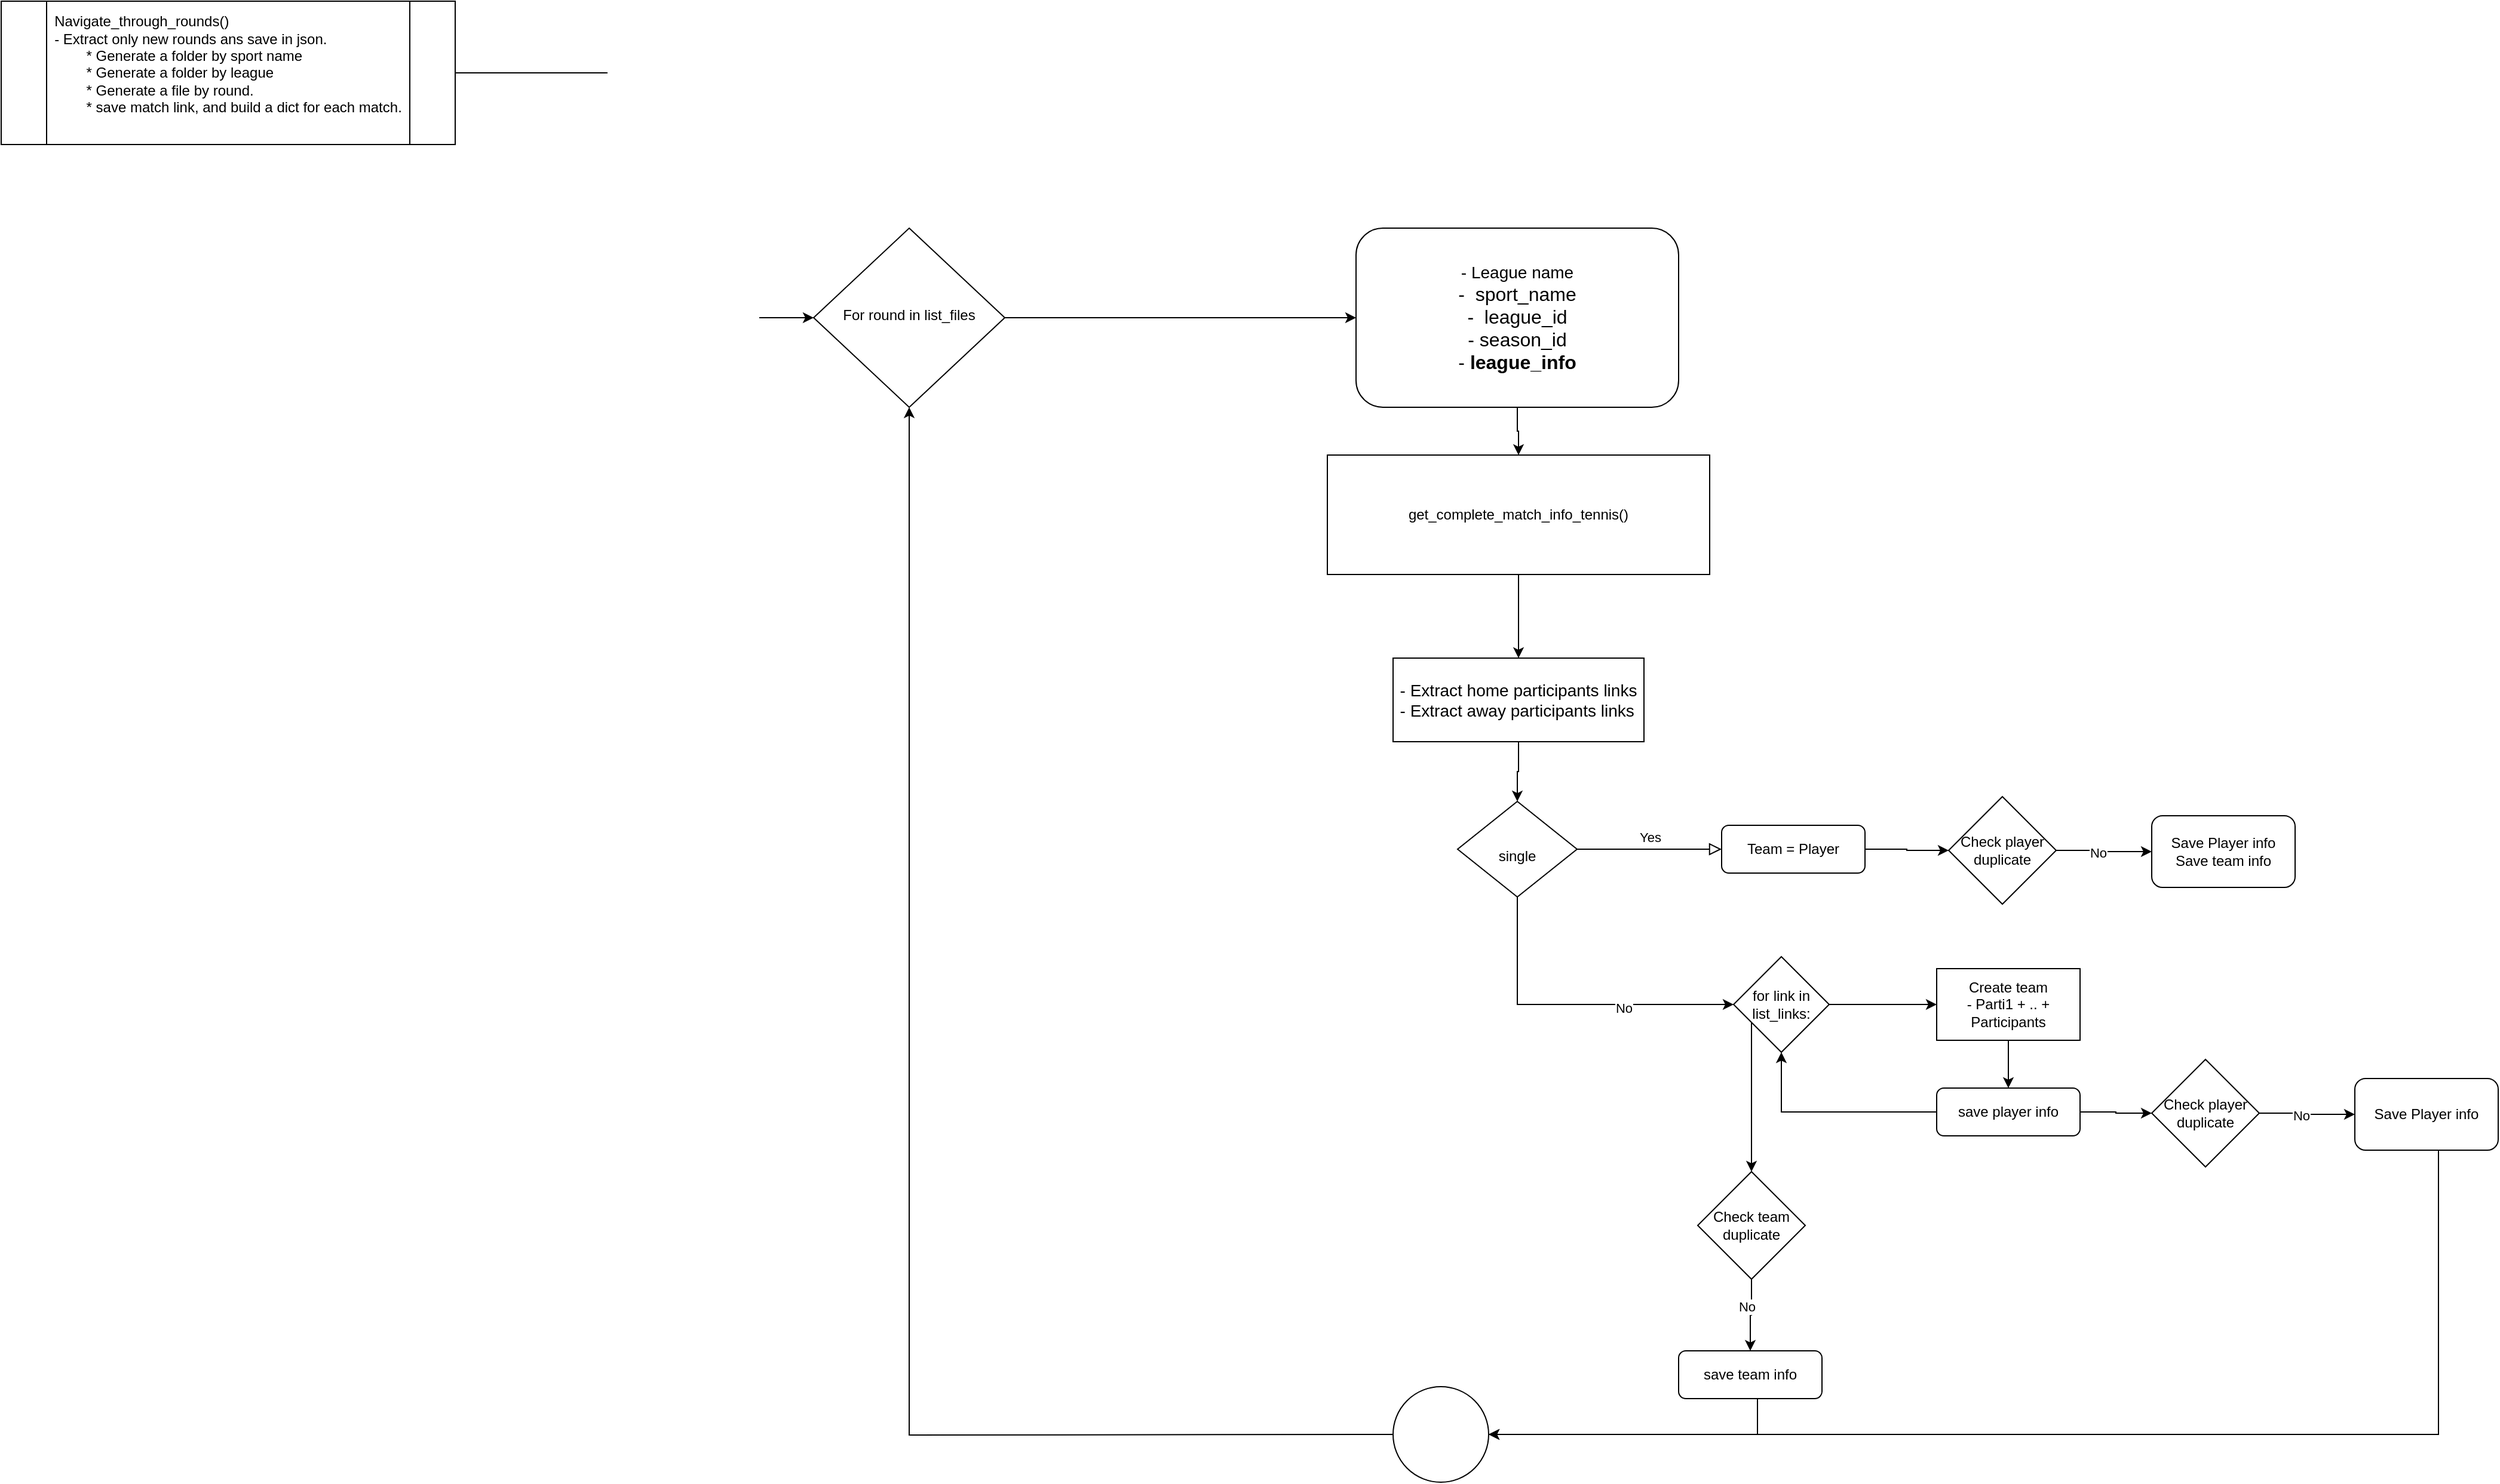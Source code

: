 <mxfile version="22.1.21" type="github">
  <diagram id="C5RBs43oDa-KdzZeNtuy" name="Page-1">
    <mxGraphModel dx="1723" dy="629" grid="1" gridSize="10" guides="1" tooltips="1" connect="1" arrows="1" fold="1" page="1" pageScale="1" pageWidth="6000" pageHeight="6000" math="0" shadow="0">
      <root>
        <mxCell id="WIyWlLk6GJQsqaUBKTNV-0" />
        <mxCell id="WIyWlLk6GJQsqaUBKTNV-1" parent="WIyWlLk6GJQsqaUBKTNV-0" />
        <mxCell id="WIyWlLk6GJQsqaUBKTNV-5" value="Yes" style="edgeStyle=orthogonalEdgeStyle;rounded=0;html=1;jettySize=auto;orthogonalLoop=1;fontSize=11;endArrow=block;endFill=0;endSize=8;strokeWidth=1;shadow=0;labelBackgroundColor=none;" parent="WIyWlLk6GJQsqaUBKTNV-1" source="WIyWlLk6GJQsqaUBKTNV-6" target="WIyWlLk6GJQsqaUBKTNV-7" edge="1">
          <mxGeometry y="10" relative="1" as="geometry">
            <mxPoint as="offset" />
          </mxGeometry>
        </mxCell>
        <mxCell id="bFSY4V7O1fo0n5eEkZ-_-23" style="edgeStyle=orthogonalEdgeStyle;rounded=0;orthogonalLoop=1;jettySize=auto;html=1;entryX=0;entryY=0.5;entryDx=0;entryDy=0;" edge="1" parent="WIyWlLk6GJQsqaUBKTNV-1" source="WIyWlLk6GJQsqaUBKTNV-6" target="bFSY4V7O1fo0n5eEkZ-_-20">
          <mxGeometry relative="1" as="geometry">
            <Array as="points">
              <mxPoint x="1349" y="1100" />
            </Array>
          </mxGeometry>
        </mxCell>
        <mxCell id="bFSY4V7O1fo0n5eEkZ-_-24" value="No" style="edgeLabel;html=1;align=center;verticalAlign=middle;resizable=0;points=[];" vertex="1" connectable="0" parent="bFSY4V7O1fo0n5eEkZ-_-23">
          <mxGeometry x="0.317" y="-3" relative="1" as="geometry">
            <mxPoint as="offset" />
          </mxGeometry>
        </mxCell>
        <mxCell id="WIyWlLk6GJQsqaUBKTNV-6" value="&lt;br&gt;&lt;div&gt;single&lt;/div&gt;" style="rhombus;whiteSpace=wrap;html=1;shadow=0;fontFamily=Helvetica;fontSize=12;align=center;strokeWidth=1;spacing=6;spacingTop=-4;" parent="WIyWlLk6GJQsqaUBKTNV-1" vertex="1">
          <mxGeometry x="1299" y="930" width="100" height="80" as="geometry" />
        </mxCell>
        <mxCell id="bFSY4V7O1fo0n5eEkZ-_-42" value="" style="edgeStyle=orthogonalEdgeStyle;rounded=0;orthogonalLoop=1;jettySize=auto;html=1;" edge="1" parent="WIyWlLk6GJQsqaUBKTNV-1" source="WIyWlLk6GJQsqaUBKTNV-7" target="bFSY4V7O1fo0n5eEkZ-_-41">
          <mxGeometry relative="1" as="geometry" />
        </mxCell>
        <mxCell id="WIyWlLk6GJQsqaUBKTNV-7" value="Team = Player" style="rounded=1;whiteSpace=wrap;html=1;fontSize=12;glass=0;strokeWidth=1;shadow=0;" parent="WIyWlLk6GJQsqaUBKTNV-1" vertex="1">
          <mxGeometry x="1520" y="950" width="120" height="40" as="geometry" />
        </mxCell>
        <mxCell id="bFSY4V7O1fo0n5eEkZ-_-27" style="edgeStyle=orthogonalEdgeStyle;rounded=0;orthogonalLoop=1;jettySize=auto;html=1;entryX=0.5;entryY=1;entryDx=0;entryDy=0;" edge="1" parent="WIyWlLk6GJQsqaUBKTNV-1" source="WIyWlLk6GJQsqaUBKTNV-12" target="bFSY4V7O1fo0n5eEkZ-_-20">
          <mxGeometry relative="1" as="geometry" />
        </mxCell>
        <mxCell id="bFSY4V7O1fo0n5eEkZ-_-34" value="" style="edgeStyle=orthogonalEdgeStyle;rounded=0;orthogonalLoop=1;jettySize=auto;html=1;" edge="1" parent="WIyWlLk6GJQsqaUBKTNV-1" source="WIyWlLk6GJQsqaUBKTNV-12" target="bFSY4V7O1fo0n5eEkZ-_-31">
          <mxGeometry relative="1" as="geometry" />
        </mxCell>
        <mxCell id="WIyWlLk6GJQsqaUBKTNV-12" value="save player info" style="rounded=1;whiteSpace=wrap;html=1;fontSize=12;glass=0;strokeWidth=1;shadow=0;" parent="WIyWlLk6GJQsqaUBKTNV-1" vertex="1">
          <mxGeometry x="1700" y="1170" width="120" height="40" as="geometry" />
        </mxCell>
        <mxCell id="bFSY4V7O1fo0n5eEkZ-_-8" style="edgeStyle=orthogonalEdgeStyle;rounded=0;orthogonalLoop=1;jettySize=auto;html=1;entryX=0;entryY=0.5;entryDx=0;entryDy=0;" edge="1" parent="WIyWlLk6GJQsqaUBKTNV-1" source="bFSY4V7O1fo0n5eEkZ-_-2" target="bFSY4V7O1fo0n5eEkZ-_-7">
          <mxGeometry relative="1" as="geometry" />
        </mxCell>
        <mxCell id="bFSY4V7O1fo0n5eEkZ-_-2" value="&lt;div align=&quot;left&quot;&gt;Navigate_through_rounds()&lt;/div&gt;&lt;div align=&quot;left&quot;&gt;- Extract only new rounds ans save in json.&lt;/div&gt;&lt;div align=&quot;left&quot;&gt;&lt;span style=&quot;white-space: pre;&quot;&gt;&#x9;&lt;/span&gt;* Generate a folder by sport name&lt;br&gt;&lt;/div&gt;&lt;div align=&quot;left&quot;&gt;&lt;span style=&quot;white-space: pre;&quot;&gt;&#x9;&lt;/span&gt;* Generate a folder by league&lt;/div&gt;&lt;div align=&quot;left&quot;&gt;&lt;span style=&quot;white-space: pre;&quot;&gt;&#x9;&lt;/span&gt;* Generate a file by round.&lt;br&gt;&lt;/div&gt;&lt;div align=&quot;left&quot;&gt;&lt;span style=&quot;white-space: pre;&quot;&gt;&#x9;&lt;/span&gt;* save match link, and build a dict for each match.&lt;br&gt;&lt;/div&gt;&lt;div&gt;&lt;br&gt;&lt;/div&gt;" style="shape=process;whiteSpace=wrap;html=1;backgroundOutline=1;" vertex="1" parent="WIyWlLk6GJQsqaUBKTNV-1">
          <mxGeometry x="80" y="260" width="380" height="120" as="geometry" />
        </mxCell>
        <mxCell id="bFSY4V7O1fo0n5eEkZ-_-16" style="edgeStyle=orthogonalEdgeStyle;rounded=0;orthogonalLoop=1;jettySize=auto;html=1;exitX=0.5;exitY=1;exitDx=0;exitDy=0;" edge="1" parent="WIyWlLk6GJQsqaUBKTNV-1" source="bFSY4V7O1fo0n5eEkZ-_-3" target="bFSY4V7O1fo0n5eEkZ-_-15">
          <mxGeometry relative="1" as="geometry" />
        </mxCell>
        <mxCell id="bFSY4V7O1fo0n5eEkZ-_-3" value="get_complete_match_info_tennis()" style="rounded=0;whiteSpace=wrap;html=1;" vertex="1" parent="WIyWlLk6GJQsqaUBKTNV-1">
          <mxGeometry x="1190" y="640" width="320" height="100" as="geometry" />
        </mxCell>
        <mxCell id="bFSY4V7O1fo0n5eEkZ-_-13" style="edgeStyle=orthogonalEdgeStyle;rounded=0;orthogonalLoop=1;jettySize=auto;html=1;" edge="1" parent="WIyWlLk6GJQsqaUBKTNV-1" source="bFSY4V7O1fo0n5eEkZ-_-7" target="bFSY4V7O1fo0n5eEkZ-_-12">
          <mxGeometry relative="1" as="geometry" />
        </mxCell>
        <mxCell id="bFSY4V7O1fo0n5eEkZ-_-7" value="For round in list_files" style="rhombus;whiteSpace=wrap;html=1;shadow=0;fontFamily=Helvetica;fontSize=12;align=center;strokeWidth=1;spacing=6;spacingTop=-4;" vertex="1" parent="WIyWlLk6GJQsqaUBKTNV-1">
          <mxGeometry x="760" y="450" width="160" height="150" as="geometry" />
        </mxCell>
        <mxCell id="bFSY4V7O1fo0n5eEkZ-_-11" style="edgeStyle=orthogonalEdgeStyle;rounded=0;orthogonalLoop=1;jettySize=auto;html=1;exitX=0;exitY=0.5;exitDx=0;exitDy=0;entryX=0.5;entryY=1;entryDx=0;entryDy=0;" edge="1" parent="WIyWlLk6GJQsqaUBKTNV-1" target="bFSY4V7O1fo0n5eEkZ-_-7">
          <mxGeometry relative="1" as="geometry">
            <mxPoint x="1245" y="1460" as="sourcePoint" />
          </mxGeometry>
        </mxCell>
        <mxCell id="bFSY4V7O1fo0n5eEkZ-_-14" value="" style="edgeStyle=orthogonalEdgeStyle;rounded=0;orthogonalLoop=1;jettySize=auto;html=1;" edge="1" parent="WIyWlLk6GJQsqaUBKTNV-1" source="bFSY4V7O1fo0n5eEkZ-_-12" target="bFSY4V7O1fo0n5eEkZ-_-3">
          <mxGeometry relative="1" as="geometry" />
        </mxCell>
        <mxCell id="bFSY4V7O1fo0n5eEkZ-_-12" value="&lt;div&gt;&lt;font style=&quot;font-size: 14px;&quot;&gt;- League name&lt;/font&gt;&lt;/div&gt;&lt;div&gt;&lt;font size=&quot;3&quot;&gt;-&amp;nbsp; sport_name&lt;/font&gt;&lt;/div&gt;&lt;div&gt;&lt;font size=&quot;3&quot;&gt;-&amp;nbsp; league_id&lt;/font&gt;&lt;/div&gt;&lt;div&gt;&lt;font size=&quot;3&quot;&gt;- season_id&lt;/font&gt;&lt;/div&gt;&lt;div&gt;&lt;font size=&quot;3&quot;&gt;- &lt;b&gt;league_info&lt;/b&gt;&lt;br&gt;&lt;/font&gt;&lt;/div&gt;" style="rounded=1;whiteSpace=wrap;html=1;" vertex="1" parent="WIyWlLk6GJQsqaUBKTNV-1">
          <mxGeometry x="1214" y="450" width="270" height="150" as="geometry" />
        </mxCell>
        <mxCell id="bFSY4V7O1fo0n5eEkZ-_-21" style="edgeStyle=orthogonalEdgeStyle;rounded=0;orthogonalLoop=1;jettySize=auto;html=1;entryX=0.5;entryY=0;entryDx=0;entryDy=0;" edge="1" parent="WIyWlLk6GJQsqaUBKTNV-1" source="bFSY4V7O1fo0n5eEkZ-_-15" target="WIyWlLk6GJQsqaUBKTNV-6">
          <mxGeometry relative="1" as="geometry" />
        </mxCell>
        <mxCell id="bFSY4V7O1fo0n5eEkZ-_-15" value="&lt;div align=&quot;left&quot;&gt;&lt;font style=&quot;font-size: 14px;&quot;&gt;-&lt;/font&gt;&lt;font style=&quot;font-size: 14px;&quot;&gt; Extract home participants links&lt;br&gt;&lt;/font&gt;&lt;/div&gt;&lt;div align=&quot;left&quot;&gt;&lt;font style=&quot;font-size: 14px;&quot;&gt;- Extract away participants&lt;font&gt; links&lt;br&gt;&lt;/font&gt;&lt;/font&gt;&lt;/div&gt;" style="rounded=0;whiteSpace=wrap;html=1;" vertex="1" parent="WIyWlLk6GJQsqaUBKTNV-1">
          <mxGeometry x="1245" y="810" width="210" height="70" as="geometry" />
        </mxCell>
        <mxCell id="bFSY4V7O1fo0n5eEkZ-_-26" value="" style="edgeStyle=orthogonalEdgeStyle;rounded=0;orthogonalLoop=1;jettySize=auto;html=1;" edge="1" parent="WIyWlLk6GJQsqaUBKTNV-1" source="bFSY4V7O1fo0n5eEkZ-_-18" target="WIyWlLk6GJQsqaUBKTNV-12">
          <mxGeometry relative="1" as="geometry" />
        </mxCell>
        <mxCell id="bFSY4V7O1fo0n5eEkZ-_-18" value="&lt;div&gt;Create team&lt;/div&gt;&lt;div&gt;- Parti1 + .. + Participants &lt;br&gt;&lt;/div&gt;" style="rounded=0;whiteSpace=wrap;html=1;" vertex="1" parent="WIyWlLk6GJQsqaUBKTNV-1">
          <mxGeometry x="1700" y="1070" width="120" height="60" as="geometry" />
        </mxCell>
        <mxCell id="bFSY4V7O1fo0n5eEkZ-_-25" value="" style="edgeStyle=orthogonalEdgeStyle;rounded=0;orthogonalLoop=1;jettySize=auto;html=1;" edge="1" parent="WIyWlLk6GJQsqaUBKTNV-1" source="bFSY4V7O1fo0n5eEkZ-_-20" target="bFSY4V7O1fo0n5eEkZ-_-18">
          <mxGeometry relative="1" as="geometry" />
        </mxCell>
        <mxCell id="bFSY4V7O1fo0n5eEkZ-_-44" style="edgeStyle=orthogonalEdgeStyle;rounded=0;orthogonalLoop=1;jettySize=auto;html=1;entryX=0.5;entryY=0;entryDx=0;entryDy=0;" edge="1" parent="WIyWlLk6GJQsqaUBKTNV-1" source="bFSY4V7O1fo0n5eEkZ-_-20" target="bFSY4V7O1fo0n5eEkZ-_-43">
          <mxGeometry relative="1" as="geometry">
            <Array as="points">
              <mxPoint x="1545" y="1150" />
              <mxPoint x="1545" y="1150" />
            </Array>
          </mxGeometry>
        </mxCell>
        <mxCell id="bFSY4V7O1fo0n5eEkZ-_-20" value="for link in list_links:" style="rhombus;whiteSpace=wrap;html=1;" vertex="1" parent="WIyWlLk6GJQsqaUBKTNV-1">
          <mxGeometry x="1530" y="1060" width="80" height="80" as="geometry" />
        </mxCell>
        <mxCell id="bFSY4V7O1fo0n5eEkZ-_-48" style="edgeStyle=orthogonalEdgeStyle;rounded=0;orthogonalLoop=1;jettySize=auto;html=1;entryX=1;entryY=0.5;entryDx=0;entryDy=0;" edge="1" parent="WIyWlLk6GJQsqaUBKTNV-1" source="bFSY4V7O1fo0n5eEkZ-_-28" target="bFSY4V7O1fo0n5eEkZ-_-47">
          <mxGeometry relative="1" as="geometry">
            <Array as="points">
              <mxPoint x="1550" y="1460" />
            </Array>
          </mxGeometry>
        </mxCell>
        <mxCell id="bFSY4V7O1fo0n5eEkZ-_-28" value="save team info" style="rounded=1;whiteSpace=wrap;html=1;fontSize=12;glass=0;strokeWidth=1;shadow=0;" vertex="1" parent="WIyWlLk6GJQsqaUBKTNV-1">
          <mxGeometry x="1484" y="1390" width="120" height="40" as="geometry" />
        </mxCell>
        <mxCell id="bFSY4V7O1fo0n5eEkZ-_-49" style="edgeStyle=orthogonalEdgeStyle;rounded=0;orthogonalLoop=1;jettySize=auto;html=1;entryX=1;entryY=0.5;entryDx=0;entryDy=0;" edge="1" parent="WIyWlLk6GJQsqaUBKTNV-1" source="bFSY4V7O1fo0n5eEkZ-_-30" target="bFSY4V7O1fo0n5eEkZ-_-47">
          <mxGeometry relative="1" as="geometry">
            <Array as="points">
              <mxPoint x="2120" y="1460" />
            </Array>
          </mxGeometry>
        </mxCell>
        <mxCell id="bFSY4V7O1fo0n5eEkZ-_-30" value="Save Player info" style="rounded=1;whiteSpace=wrap;html=1;" vertex="1" parent="WIyWlLk6GJQsqaUBKTNV-1">
          <mxGeometry x="2050" y="1162" width="120" height="60" as="geometry" />
        </mxCell>
        <mxCell id="bFSY4V7O1fo0n5eEkZ-_-36" value="" style="edgeStyle=orthogonalEdgeStyle;rounded=0;orthogonalLoop=1;jettySize=auto;html=1;" edge="1" parent="WIyWlLk6GJQsqaUBKTNV-1" source="bFSY4V7O1fo0n5eEkZ-_-31" target="bFSY4V7O1fo0n5eEkZ-_-30">
          <mxGeometry relative="1" as="geometry" />
        </mxCell>
        <mxCell id="bFSY4V7O1fo0n5eEkZ-_-37" value="No" style="edgeLabel;html=1;align=center;verticalAlign=middle;resizable=0;points=[];" vertex="1" connectable="0" parent="bFSY4V7O1fo0n5eEkZ-_-36">
          <mxGeometry x="-0.136" y="-2" relative="1" as="geometry">
            <mxPoint as="offset" />
          </mxGeometry>
        </mxCell>
        <mxCell id="bFSY4V7O1fo0n5eEkZ-_-31" value="Check player duplicate" style="rhombus;whiteSpace=wrap;html=1;" vertex="1" parent="WIyWlLk6GJQsqaUBKTNV-1">
          <mxGeometry x="1880" y="1146" width="90" height="90" as="geometry" />
        </mxCell>
        <mxCell id="bFSY4V7O1fo0n5eEkZ-_-38" value="&lt;div&gt;Save Player info&lt;/div&gt;&lt;div&gt;Save team info&lt;br&gt;&lt;/div&gt;" style="rounded=1;whiteSpace=wrap;html=1;" vertex="1" parent="WIyWlLk6GJQsqaUBKTNV-1">
          <mxGeometry x="1880" y="942" width="120" height="60" as="geometry" />
        </mxCell>
        <mxCell id="bFSY4V7O1fo0n5eEkZ-_-39" value="" style="edgeStyle=orthogonalEdgeStyle;rounded=0;orthogonalLoop=1;jettySize=auto;html=1;" edge="1" parent="WIyWlLk6GJQsqaUBKTNV-1" source="bFSY4V7O1fo0n5eEkZ-_-41" target="bFSY4V7O1fo0n5eEkZ-_-38">
          <mxGeometry relative="1" as="geometry" />
        </mxCell>
        <mxCell id="bFSY4V7O1fo0n5eEkZ-_-40" value="No" style="edgeLabel;html=1;align=center;verticalAlign=middle;resizable=0;points=[];" vertex="1" connectable="0" parent="bFSY4V7O1fo0n5eEkZ-_-39">
          <mxGeometry x="-0.136" y="-2" relative="1" as="geometry">
            <mxPoint as="offset" />
          </mxGeometry>
        </mxCell>
        <mxCell id="bFSY4V7O1fo0n5eEkZ-_-41" value="Check player duplicate" style="rhombus;whiteSpace=wrap;html=1;" vertex="1" parent="WIyWlLk6GJQsqaUBKTNV-1">
          <mxGeometry x="1710" y="926" width="90" height="90" as="geometry" />
        </mxCell>
        <mxCell id="bFSY4V7O1fo0n5eEkZ-_-45" style="edgeStyle=orthogonalEdgeStyle;rounded=0;orthogonalLoop=1;jettySize=auto;html=1;" edge="1" parent="WIyWlLk6GJQsqaUBKTNV-1" source="bFSY4V7O1fo0n5eEkZ-_-43" target="bFSY4V7O1fo0n5eEkZ-_-28">
          <mxGeometry relative="1" as="geometry" />
        </mxCell>
        <mxCell id="bFSY4V7O1fo0n5eEkZ-_-46" value="&lt;div&gt;No&lt;/div&gt;" style="edgeLabel;html=1;align=center;verticalAlign=middle;resizable=0;points=[];" vertex="1" connectable="0" parent="bFSY4V7O1fo0n5eEkZ-_-45">
          <mxGeometry x="-0.254" y="-4" relative="1" as="geometry">
            <mxPoint as="offset" />
          </mxGeometry>
        </mxCell>
        <mxCell id="bFSY4V7O1fo0n5eEkZ-_-43" value="Check team duplicate" style="rhombus;whiteSpace=wrap;html=1;" vertex="1" parent="WIyWlLk6GJQsqaUBKTNV-1">
          <mxGeometry x="1500" y="1240" width="90" height="90" as="geometry" />
        </mxCell>
        <mxCell id="bFSY4V7O1fo0n5eEkZ-_-47" value="" style="ellipse;whiteSpace=wrap;html=1;aspect=fixed;" vertex="1" parent="WIyWlLk6GJQsqaUBKTNV-1">
          <mxGeometry x="1245" y="1420" width="80" height="80" as="geometry" />
        </mxCell>
      </root>
    </mxGraphModel>
  </diagram>
</mxfile>
